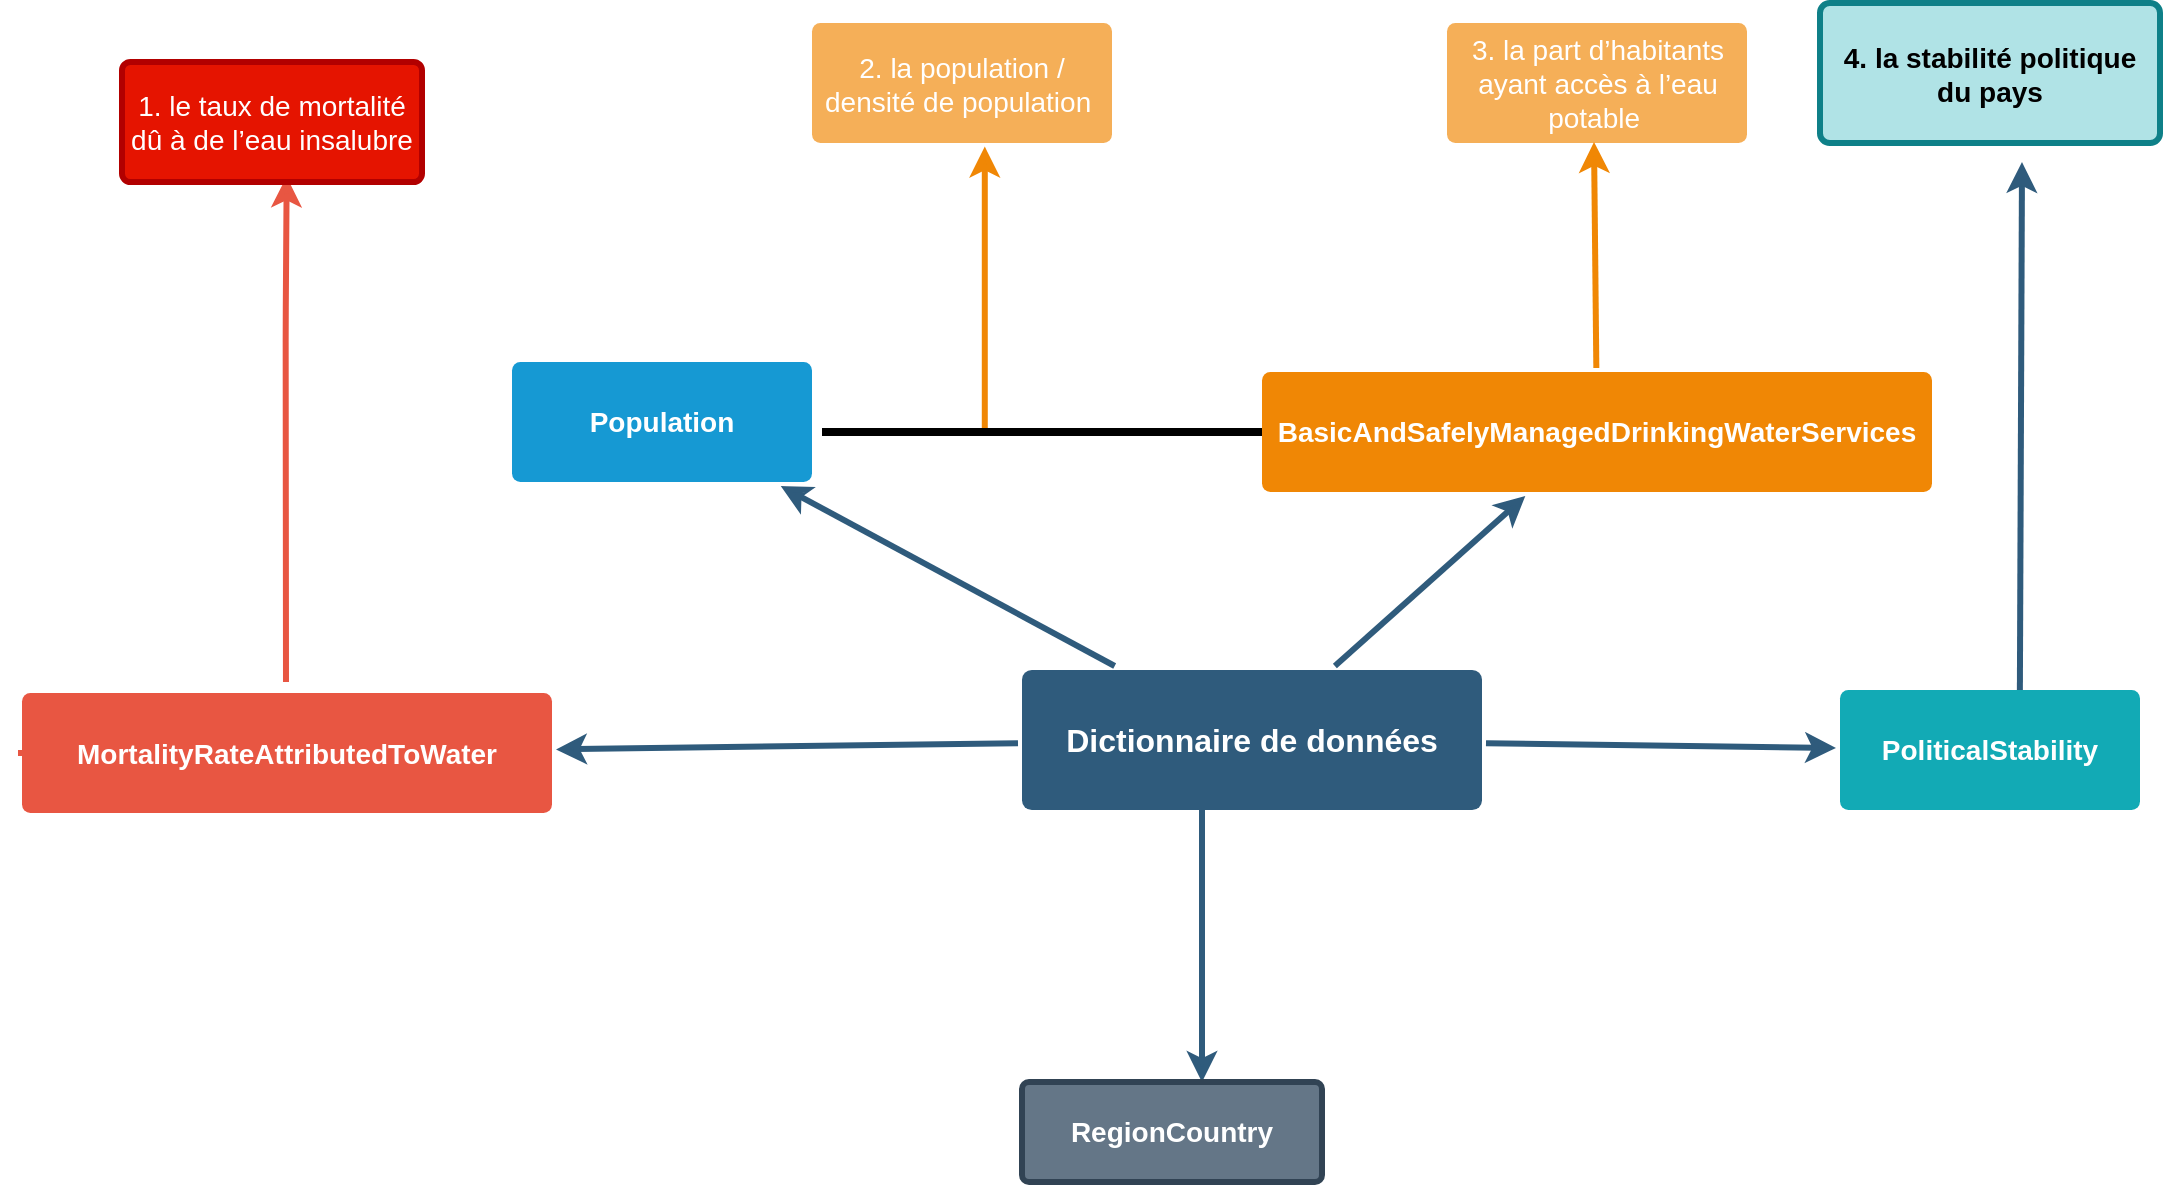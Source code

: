 <mxfile version="14.9.8" type="github">
  <diagram id="6a731a19-8d31-9384-78a2-239565b7b9f0" name="Page-1">
    <mxGraphModel dx="1576" dy="901" grid="1" gridSize="10" guides="1" tooltips="1" connect="1" arrows="1" fold="1" page="1" pageScale="1" pageWidth="1169" pageHeight="827" background="none" math="0" shadow="0">
      <root>
        <mxCell id="0" />
        <mxCell id="1" parent="0" />
        <mxCell id="1745" value="" style="edgeStyle=none;rounded=0;jumpStyle=none;html=1;shadow=0;labelBackgroundColor=none;startArrow=none;startFill=0;endArrow=classic;endFill=1;jettySize=auto;orthogonalLoop=1;strokeColor=#2F5B7C;strokeWidth=3;fontFamily=Helvetica;fontSize=16;fontColor=#23445D;spacing=5;" parent="1" source="1749" target="1764" edge="1">
          <mxGeometry relative="1" as="geometry" />
        </mxCell>
        <mxCell id="1746" value="" style="edgeStyle=none;rounded=0;jumpStyle=none;html=1;shadow=0;labelBackgroundColor=none;startArrow=none;startFill=0;endArrow=classic;endFill=1;jettySize=auto;orthogonalLoop=1;strokeColor=#2F5B7C;strokeWidth=3;fontFamily=Helvetica;fontSize=16;fontColor=#23445D;spacing=5;" parent="1" source="1749" target="1771" edge="1">
          <mxGeometry relative="1" as="geometry" />
        </mxCell>
        <mxCell id="1747" value="" style="edgeStyle=none;rounded=0;jumpStyle=none;html=1;shadow=0;labelBackgroundColor=none;startArrow=none;startFill=0;endArrow=classic;endFill=1;jettySize=auto;orthogonalLoop=1;strokeColor=#2F5B7C;strokeWidth=3;fontFamily=Helvetica;fontSize=16;fontColor=#23445D;spacing=5;" parent="1" source="1749" target="1760" edge="1">
          <mxGeometry relative="1" as="geometry" />
        </mxCell>
        <mxCell id="1748" value="" style="edgeStyle=none;rounded=0;jumpStyle=none;html=1;shadow=0;labelBackgroundColor=none;startArrow=none;startFill=0;endArrow=classic;endFill=1;jettySize=auto;orthogonalLoop=1;strokeColor=#2F5B7C;strokeWidth=3;fontFamily=Helvetica;fontSize=16;fontColor=#23445D;spacing=5;" parent="1" source="1749" target="1753" edge="1">
          <mxGeometry relative="1" as="geometry" />
        </mxCell>
        <mxCell id="1749" value="Dictionnaire de données" style="rounded=1;whiteSpace=wrap;html=1;shadow=0;labelBackgroundColor=none;strokeColor=none;strokeWidth=3;fillColor=#2F5B7C;fontFamily=Helvetica;fontSize=16;fontColor=#FFFFFF;align=center;fontStyle=1;spacing=5;arcSize=7;perimeterSpacing=2;" parent="1" vertex="1">
          <mxGeometry x="600" y="374" width="230" height="70" as="geometry" />
        </mxCell>
        <mxCell id="1750" value="" style="edgeStyle=none;rounded=1;jumpStyle=none;html=1;shadow=0;labelBackgroundColor=none;startArrow=none;startFill=0;jettySize=auto;orthogonalLoop=1;strokeColor=#E85642;strokeWidth=3;fontFamily=Helvetica;fontSize=14;fontColor=#FFFFFF;spacing=5;fontStyle=1;fillColor=#b0e3e6;" parent="1" edge="1">
          <mxGeometry relative="1" as="geometry">
            <mxPoint x="232" y="380" as="sourcePoint" />
            <mxPoint x="232.33" y="127.25" as="targetPoint" />
            <Array as="points">
              <mxPoint x="231.83" y="202.75" />
            </Array>
          </mxGeometry>
        </mxCell>
        <mxCell id="1751" value="" style="edgeStyle=none;rounded=1;jumpStyle=none;html=1;shadow=0;labelBackgroundColor=none;startArrow=none;startFill=0;jettySize=auto;orthogonalLoop=1;strokeColor=#E85642;strokeWidth=3;fontFamily=Helvetica;fontSize=14;fontColor=#FFFFFF;spacing=5;fontStyle=1;fillColor=#b0e3e6;" parent="1" source="1753" edge="1">
          <mxGeometry relative="1" as="geometry">
            <mxPoint x="166" y="415.5" as="targetPoint" />
          </mxGeometry>
        </mxCell>
        <mxCell id="1753" value="MortalityRateAttributedToWater" style="rounded=1;whiteSpace=wrap;html=1;shadow=0;labelBackgroundColor=none;strokeColor=none;strokeWidth=3;fillColor=#e85642;fontFamily=Helvetica;fontSize=14;fontColor=#FFFFFF;align=center;spacing=5;fontStyle=1;arcSize=7;perimeterSpacing=2;" parent="1" vertex="1">
          <mxGeometry x="100" y="385.5" width="265" height="60" as="geometry" />
        </mxCell>
        <mxCell id="1760" value="Population" style="rounded=1;whiteSpace=wrap;html=1;shadow=0;labelBackgroundColor=none;strokeColor=none;strokeWidth=3;fillColor=#1699d3;fontFamily=Helvetica;fontSize=14;fontColor=#FFFFFF;align=center;spacing=5;fontStyle=1;arcSize=7;perimeterSpacing=2;" parent="1" vertex="1">
          <mxGeometry x="345" y="220" width="150" height="60" as="geometry" />
        </mxCell>
        <mxCell id="1764" value="BasicAndSafelyManagedDrinkingWaterServices" style="rounded=1;whiteSpace=wrap;html=1;shadow=0;labelBackgroundColor=none;strokeColor=none;strokeWidth=3;fillColor=#F08705;fontFamily=Helvetica;fontSize=14;fontColor=#FFFFFF;align=center;spacing=5;fontStyle=1;arcSize=7;perimeterSpacing=2;" parent="1" vertex="1">
          <mxGeometry x="720" y="225" width="335" height="60" as="geometry" />
        </mxCell>
        <mxCell id="1767" value="3. la part d’habitants ayant accès à l’eau potable&amp;nbsp;" style="rounded=1;whiteSpace=wrap;html=1;shadow=0;labelBackgroundColor=none;strokeColor=none;strokeWidth=3;fillColor=#f5af58;fontFamily=Helvetica;fontSize=14;fontColor=#FFFFFF;align=center;spacing=5;arcSize=7;perimeterSpacing=2;" parent="1" vertex="1">
          <mxGeometry x="812.5" y="50.5" width="150" height="60" as="geometry" />
        </mxCell>
        <mxCell id="1768" value="" style="edgeStyle=none;rounded=0;jumpStyle=none;html=1;shadow=0;labelBackgroundColor=none;startArrow=none;startFill=0;endArrow=classic;endFill=1;jettySize=auto;orthogonalLoop=1;strokeColor=#F08705;strokeWidth=3;fontFamily=Helvetica;fontSize=14;fontColor=#FFFFFF;spacing=5;" parent="1" source="1764" edge="1">
          <mxGeometry relative="1" as="geometry">
            <mxPoint x="886" y="110" as="targetPoint" />
            <Array as="points" />
          </mxGeometry>
        </mxCell>
        <mxCell id="1771" value="PoliticalStability" style="rounded=1;whiteSpace=wrap;html=1;shadow=0;labelBackgroundColor=none;strokeColor=none;strokeWidth=3;fillColor=#12aab5;fontFamily=Helvetica;fontSize=14;fontColor=#FFFFFF;align=center;spacing=5;fontStyle=1;arcSize=7;perimeterSpacing=2;" parent="1" vertex="1">
          <mxGeometry x="1009" y="384.0" width="150" height="60" as="geometry" />
        </mxCell>
        <mxCell id="s1B0IG4P6IQ7_TNpiz-R-1781" value="" style="edgeStyle=none;rounded=0;jumpStyle=none;html=1;shadow=0;labelBackgroundColor=none;startArrow=none;startFill=0;endArrow=classic;endFill=1;jettySize=auto;orthogonalLoop=1;strokeColor=#2F5B7C;strokeWidth=3;fontFamily=Helvetica;fontSize=16;fontColor=#23445D;spacing=5;" edge="1" parent="1">
          <mxGeometry relative="1" as="geometry">
            <mxPoint x="690" y="440.5" as="sourcePoint" />
            <mxPoint x="690" y="580" as="targetPoint" />
          </mxGeometry>
        </mxCell>
        <mxCell id="s1B0IG4P6IQ7_TNpiz-R-1782" value="RegionCountry" style="rounded=1;whiteSpace=wrap;html=1;shadow=0;labelBackgroundColor=none;strokeColor=#314354;strokeWidth=3;fillColor=#647687;fontFamily=Helvetica;fontSize=14;fontColor=#ffffff;align=center;spacing=5;fontStyle=1;arcSize=7;perimeterSpacing=2;" vertex="1" parent="1">
          <mxGeometry x="600" y="580" width="150" height="50" as="geometry" />
        </mxCell>
        <mxCell id="s1B0IG4P6IQ7_TNpiz-R-1783" value="1. le taux de mortalité dû à de l’eau insalubre" style="rounded=1;whiteSpace=wrap;html=1;shadow=0;labelBackgroundColor=none;strokeColor=#B20000;strokeWidth=3;fillColor=#e51400;fontFamily=Helvetica;fontSize=14;fontColor=#ffffff;align=center;spacing=5;arcSize=7;perimeterSpacing=2;" vertex="1" parent="1">
          <mxGeometry x="150" y="70" width="150" height="60" as="geometry" />
        </mxCell>
        <mxCell id="s1B0IG4P6IQ7_TNpiz-R-1784" value="2. la population / densité de population&amp;nbsp;" style="rounded=1;whiteSpace=wrap;html=1;shadow=0;labelBackgroundColor=none;strokeColor=none;strokeWidth=3;fillColor=#f5af58;fontFamily=Helvetica;fontSize=14;fontColor=#FFFFFF;align=center;spacing=5;arcSize=7;perimeterSpacing=2;" vertex="1" parent="1">
          <mxGeometry x="495" y="50.5" width="150" height="60" as="geometry" />
        </mxCell>
        <mxCell id="s1B0IG4P6IQ7_TNpiz-R-1796" value="" style="line;strokeWidth=4;html=1;perimeter=backbonePerimeter;points=[];outlineConnect=0;" vertex="1" parent="1">
          <mxGeometry x="500" y="250" width="220" height="10" as="geometry" />
        </mxCell>
        <mxCell id="s1B0IG4P6IQ7_TNpiz-R-1798" value="" style="edgeStyle=none;rounded=0;jumpStyle=none;html=1;shadow=0;labelBackgroundColor=none;startArrow=none;startFill=0;endArrow=classic;endFill=1;jettySize=auto;orthogonalLoop=1;strokeColor=#F08705;strokeWidth=3;fontFamily=Helvetica;fontSize=14;fontColor=#FFFFFF;spacing=5;entryX=0.574;entryY=0.997;entryDx=0;entryDy=0;entryPerimeter=0;" edge="1" parent="1" source="s1B0IG4P6IQ7_TNpiz-R-1796" target="s1B0IG4P6IQ7_TNpiz-R-1784">
          <mxGeometry relative="1" as="geometry">
            <mxPoint x="581" y="250" as="sourcePoint" />
            <mxPoint x="590" y="200" as="targetPoint" />
            <Array as="points" />
          </mxGeometry>
        </mxCell>
        <mxCell id="s1B0IG4P6IQ7_TNpiz-R-1799" value="" style="edgeStyle=none;rounded=0;jumpStyle=none;html=1;shadow=0;labelBackgroundColor=none;startArrow=none;startFill=0;endArrow=classic;endFill=1;jettySize=auto;orthogonalLoop=1;strokeColor=#2F5B7C;strokeWidth=3;fontFamily=Helvetica;fontSize=16;fontColor=#23445D;spacing=5;exitX=0.597;exitY=0.031;exitDx=0;exitDy=0;exitPerimeter=0;" edge="1" parent="1" source="1771">
          <mxGeometry relative="1" as="geometry">
            <mxPoint x="1090" y="187.75" as="sourcePoint" />
            <mxPoint x="1100" y="120" as="targetPoint" />
          </mxGeometry>
        </mxCell>
        <mxCell id="s1B0IG4P6IQ7_TNpiz-R-1800" value="4. la stabilité politique du pays" style="rounded=1;whiteSpace=wrap;html=1;shadow=0;labelBackgroundColor=none;strokeColor=#0e8088;strokeWidth=3;fillColor=#b0e3e6;fontFamily=Helvetica;fontSize=14;align=center;spacing=5;fontStyle=1;arcSize=7;perimeterSpacing=2;" vertex="1" parent="1">
          <mxGeometry x="999" y="40.5" width="170" height="70" as="geometry" />
        </mxCell>
      </root>
    </mxGraphModel>
  </diagram>
</mxfile>
